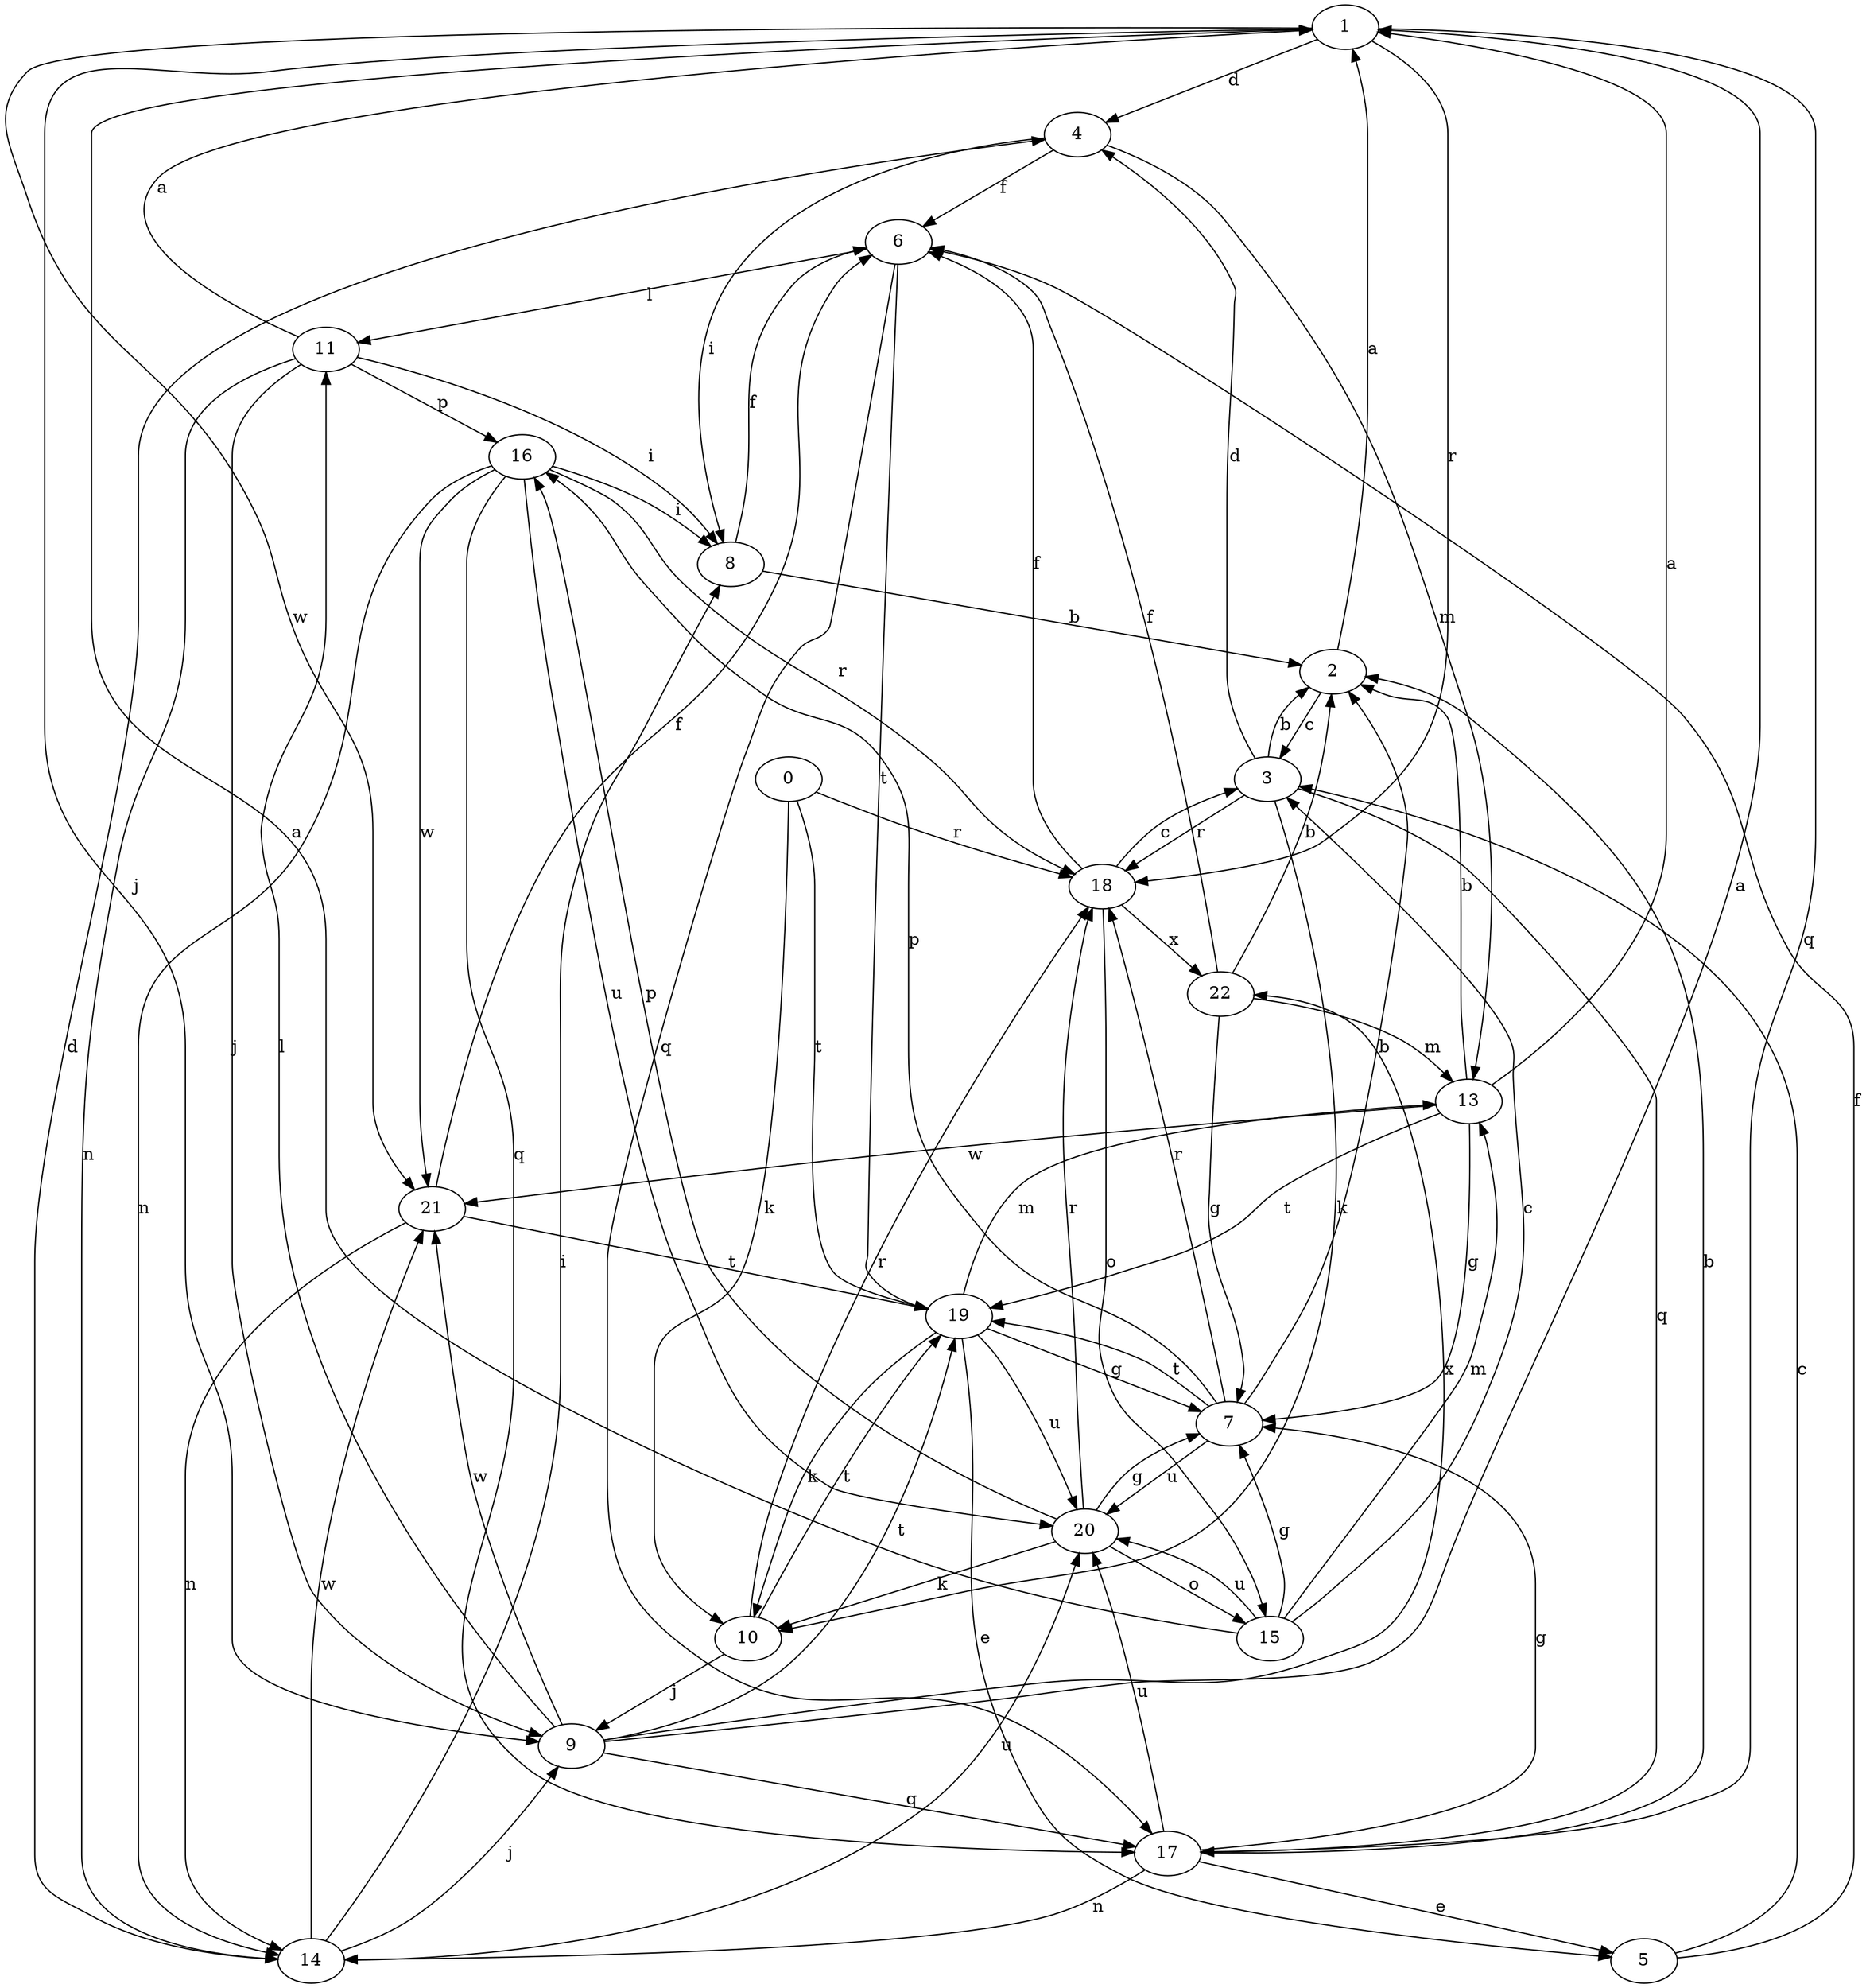 strict digraph  {
1;
2;
3;
4;
5;
6;
0;
7;
8;
9;
10;
11;
13;
14;
15;
16;
17;
18;
19;
20;
21;
22;
1 -> 4  [label=d];
1 -> 9  [label=j];
1 -> 17  [label=q];
1 -> 18  [label=r];
1 -> 21  [label=w];
2 -> 1  [label=a];
2 -> 3  [label=c];
3 -> 2  [label=b];
3 -> 4  [label=d];
3 -> 10  [label=k];
3 -> 17  [label=q];
3 -> 18  [label=r];
4 -> 6  [label=f];
4 -> 8  [label=i];
4 -> 13  [label=m];
5 -> 3  [label=c];
5 -> 6  [label=f];
6 -> 11  [label=l];
6 -> 17  [label=q];
6 -> 19  [label=t];
0 -> 10  [label=k];
0 -> 18  [label=r];
0 -> 19  [label=t];
7 -> 2  [label=b];
7 -> 16  [label=p];
7 -> 18  [label=r];
7 -> 19  [label=t];
7 -> 20  [label=u];
8 -> 2  [label=b];
8 -> 6  [label=f];
9 -> 1  [label=a];
9 -> 11  [label=l];
9 -> 17  [label=q];
9 -> 19  [label=t];
9 -> 21  [label=w];
9 -> 22  [label=x];
10 -> 9  [label=j];
10 -> 18  [label=r];
10 -> 19  [label=t];
11 -> 1  [label=a];
11 -> 8  [label=i];
11 -> 9  [label=j];
11 -> 14  [label=n];
11 -> 16  [label=p];
13 -> 1  [label=a];
13 -> 2  [label=b];
13 -> 7  [label=g];
13 -> 19  [label=t];
13 -> 21  [label=w];
14 -> 4  [label=d];
14 -> 8  [label=i];
14 -> 9  [label=j];
14 -> 20  [label=u];
14 -> 21  [label=w];
15 -> 1  [label=a];
15 -> 3  [label=c];
15 -> 7  [label=g];
15 -> 13  [label=m];
15 -> 20  [label=u];
16 -> 8  [label=i];
16 -> 14  [label=n];
16 -> 17  [label=q];
16 -> 18  [label=r];
16 -> 20  [label=u];
16 -> 21  [label=w];
17 -> 2  [label=b];
17 -> 5  [label=e];
17 -> 7  [label=g];
17 -> 14  [label=n];
17 -> 20  [label=u];
18 -> 3  [label=c];
18 -> 6  [label=f];
18 -> 15  [label=o];
18 -> 22  [label=x];
19 -> 5  [label=e];
19 -> 7  [label=g];
19 -> 10  [label=k];
19 -> 13  [label=m];
19 -> 20  [label=u];
20 -> 7  [label=g];
20 -> 10  [label=k];
20 -> 15  [label=o];
20 -> 16  [label=p];
20 -> 18  [label=r];
21 -> 6  [label=f];
21 -> 14  [label=n];
21 -> 19  [label=t];
22 -> 2  [label=b];
22 -> 6  [label=f];
22 -> 7  [label=g];
22 -> 13  [label=m];
}

